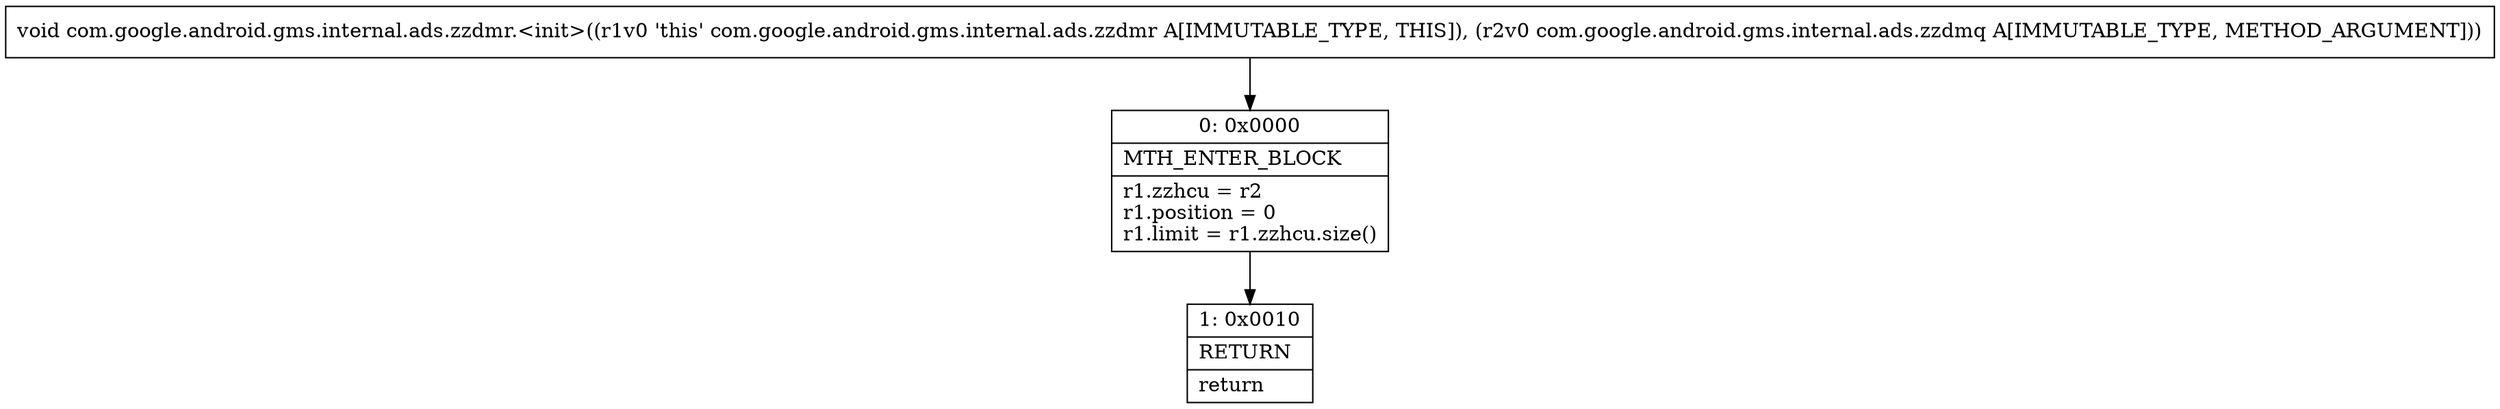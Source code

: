 digraph "CFG forcom.google.android.gms.internal.ads.zzdmr.\<init\>(Lcom\/google\/android\/gms\/internal\/ads\/zzdmq;)V" {
Node_0 [shape=record,label="{0\:\ 0x0000|MTH_ENTER_BLOCK\l|r1.zzhcu = r2\lr1.position = 0\lr1.limit = r1.zzhcu.size()\l}"];
Node_1 [shape=record,label="{1\:\ 0x0010|RETURN\l|return\l}"];
MethodNode[shape=record,label="{void com.google.android.gms.internal.ads.zzdmr.\<init\>((r1v0 'this' com.google.android.gms.internal.ads.zzdmr A[IMMUTABLE_TYPE, THIS]), (r2v0 com.google.android.gms.internal.ads.zzdmq A[IMMUTABLE_TYPE, METHOD_ARGUMENT])) }"];
MethodNode -> Node_0;
Node_0 -> Node_1;
}

